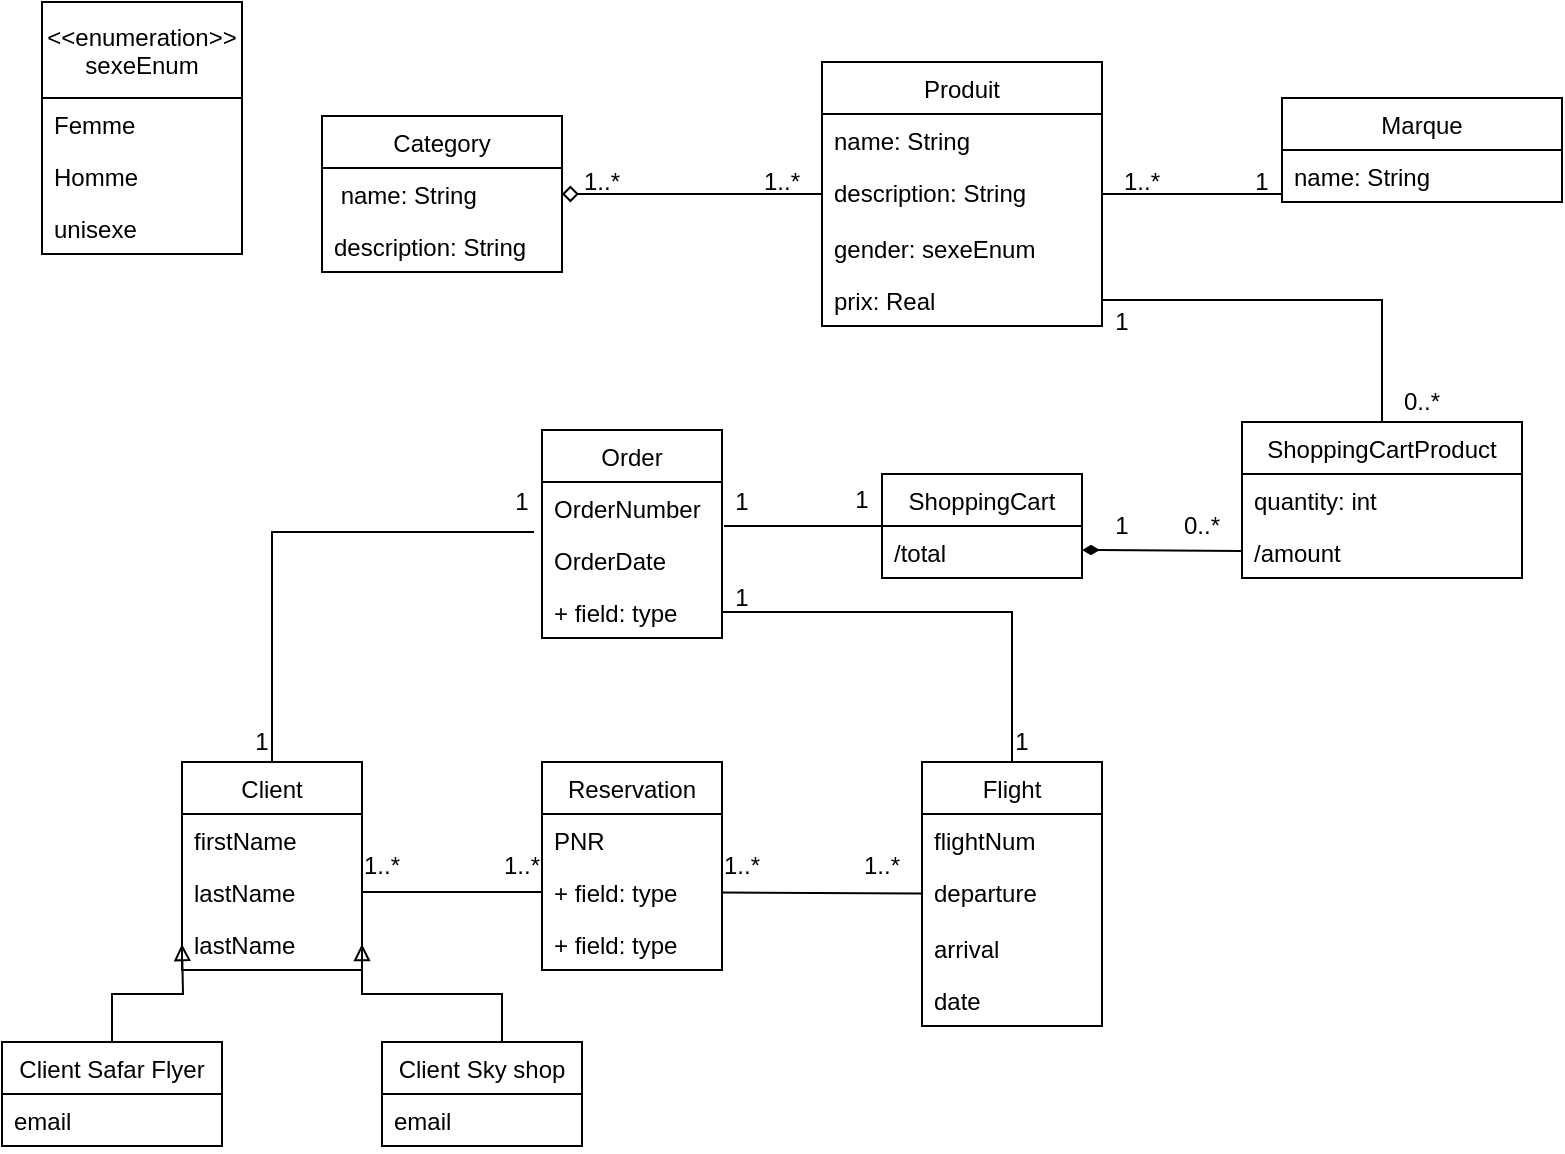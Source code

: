 <mxfile version="12.5.5" type="github"><diagram id="v4nf3H-lUs3nkML21NBr" name="Page-1"><mxGraphModel dx="868" dy="479" grid="1" gridSize="10" guides="1" tooltips="1" connect="1" arrows="1" fold="1" page="1" pageScale="1" pageWidth="827" pageHeight="1169" math="0" shadow="0"><root><mxCell id="0"/><mxCell id="1" parent="0"/><mxCell id="LknzSA6HxuUNx2p3BTU_-1" value="Category" style="swimlane;fontStyle=0;childLayout=stackLayout;horizontal=1;startSize=26;fillColor=none;horizontalStack=0;resizeParent=1;resizeParentMax=0;resizeLast=0;collapsible=1;marginBottom=0;" vertex="1" parent="1"><mxGeometry x="180" y="97" width="120" height="78" as="geometry"/></mxCell><mxCell id="LknzSA6HxuUNx2p3BTU_-2" value=" name: String" style="text;strokeColor=none;fillColor=none;align=left;verticalAlign=top;spacingLeft=4;spacingRight=4;overflow=hidden;rotatable=0;points=[[0,0.5],[1,0.5]];portConstraint=eastwest;" vertex="1" parent="LknzSA6HxuUNx2p3BTU_-1"><mxGeometry y="26" width="120" height="26" as="geometry"/></mxCell><mxCell id="LknzSA6HxuUNx2p3BTU_-3" value="description: String" style="text;strokeColor=none;fillColor=none;align=left;verticalAlign=top;spacingLeft=4;spacingRight=4;overflow=hidden;rotatable=0;points=[[0,0.5],[1,0.5]];portConstraint=eastwest;" vertex="1" parent="LknzSA6HxuUNx2p3BTU_-1"><mxGeometry y="52" width="120" height="26" as="geometry"/></mxCell><mxCell id="LknzSA6HxuUNx2p3BTU_-4" value="Produit" style="swimlane;fontStyle=0;childLayout=stackLayout;horizontal=1;startSize=26;fillColor=none;horizontalStack=0;resizeParent=1;resizeParentMax=0;resizeLast=0;collapsible=1;marginBottom=0;" vertex="1" parent="1"><mxGeometry x="430" y="70" width="140" height="132" as="geometry"/></mxCell><mxCell id="LknzSA6HxuUNx2p3BTU_-5" value="name: String" style="text;strokeColor=none;fillColor=none;align=left;verticalAlign=top;spacingLeft=4;spacingRight=4;overflow=hidden;rotatable=0;points=[[0,0.5],[1,0.5]];portConstraint=eastwest;" vertex="1" parent="LknzSA6HxuUNx2p3BTU_-4"><mxGeometry y="26" width="140" height="26" as="geometry"/></mxCell><mxCell id="LknzSA6HxuUNx2p3BTU_-6" value="description: String&#xA;" style="text;strokeColor=none;fillColor=none;align=left;verticalAlign=top;spacingLeft=4;spacingRight=4;overflow=hidden;rotatable=0;points=[[0,0.5],[1,0.5]];portConstraint=eastwest;" vertex="1" parent="LknzSA6HxuUNx2p3BTU_-4"><mxGeometry y="52" width="140" height="28" as="geometry"/></mxCell><mxCell id="LknzSA6HxuUNx2p3BTU_-7" value="gender: sexeEnum&#xA;" style="text;strokeColor=none;fillColor=none;align=left;verticalAlign=top;spacingLeft=4;spacingRight=4;overflow=hidden;rotatable=0;points=[[0,0.5],[1,0.5]];portConstraint=eastwest;" vertex="1" parent="LknzSA6HxuUNx2p3BTU_-4"><mxGeometry y="80" width="140" height="26" as="geometry"/></mxCell><mxCell id="LknzSA6HxuUNx2p3BTU_-8" value="prix: Real&#xA;" style="text;strokeColor=none;fillColor=none;align=left;verticalAlign=top;spacingLeft=4;spacingRight=4;overflow=hidden;rotatable=0;points=[[0,0.5],[1,0.5]];portConstraint=eastwest;" vertex="1" parent="LknzSA6HxuUNx2p3BTU_-4"><mxGeometry y="106" width="140" height="26" as="geometry"/></mxCell><mxCell id="LknzSA6HxuUNx2p3BTU_-9" value="&lt;&lt;enumeration&gt;&gt;&#xA;sexeEnum" style="swimlane;fontStyle=0;childLayout=stackLayout;horizontal=1;startSize=48;fillColor=none;horizontalStack=0;resizeParent=1;resizeParentMax=0;resizeLast=0;collapsible=1;marginBottom=0;" vertex="1" parent="1"><mxGeometry x="40" y="40" width="100" height="126" as="geometry"><mxRectangle x="60" y="322" width="90" height="26" as="alternateBounds"/></mxGeometry></mxCell><mxCell id="LknzSA6HxuUNx2p3BTU_-10" value="Femme" style="text;strokeColor=none;fillColor=none;align=left;verticalAlign=top;spacingLeft=4;spacingRight=4;overflow=hidden;rotatable=0;points=[[0,0.5],[1,0.5]];portConstraint=eastwest;" vertex="1" parent="LknzSA6HxuUNx2p3BTU_-9"><mxGeometry y="48" width="100" height="26" as="geometry"/></mxCell><mxCell id="LknzSA6HxuUNx2p3BTU_-11" value="Homme" style="text;strokeColor=none;fillColor=none;align=left;verticalAlign=top;spacingLeft=4;spacingRight=4;overflow=hidden;rotatable=0;points=[[0,0.5],[1,0.5]];portConstraint=eastwest;" vertex="1" parent="LknzSA6HxuUNx2p3BTU_-9"><mxGeometry y="74" width="100" height="26" as="geometry"/></mxCell><mxCell id="LknzSA6HxuUNx2p3BTU_-12" value="unisexe" style="text;strokeColor=none;fillColor=none;align=left;verticalAlign=top;spacingLeft=4;spacingRight=4;overflow=hidden;rotatable=0;points=[[0,0.5],[1,0.5]];portConstraint=eastwest;" vertex="1" parent="LknzSA6HxuUNx2p3BTU_-9"><mxGeometry y="100" width="100" height="26" as="geometry"/></mxCell><mxCell id="LknzSA6HxuUNx2p3BTU_-13" value="Marque" style="swimlane;fontStyle=0;childLayout=stackLayout;horizontal=1;startSize=26;fillColor=none;horizontalStack=0;resizeParent=1;resizeParentMax=0;resizeLast=0;collapsible=1;marginBottom=0;" vertex="1" parent="1"><mxGeometry x="660" y="88" width="140" height="52" as="geometry"/></mxCell><mxCell id="LknzSA6HxuUNx2p3BTU_-14" value="name: String" style="text;strokeColor=none;fillColor=none;align=left;verticalAlign=top;spacingLeft=4;spacingRight=4;overflow=hidden;rotatable=0;points=[[0,0.5],[1,0.5]];portConstraint=eastwest;" vertex="1" parent="LknzSA6HxuUNx2p3BTU_-13"><mxGeometry y="26" width="140" height="26" as="geometry"/></mxCell><mxCell id="LknzSA6HxuUNx2p3BTU_-15" style="edgeStyle=orthogonalEdgeStyle;rounded=0;orthogonalLoop=1;jettySize=auto;html=1;endArrow=none;endFill=0;" edge="1" parent="1" source="LknzSA6HxuUNx2p3BTU_-6"><mxGeometry relative="1" as="geometry"><mxPoint x="660" y="136" as="targetPoint"/></mxGeometry></mxCell><mxCell id="LknzSA6HxuUNx2p3BTU_-16" value="1" style="text;html=1;strokeColor=none;fillColor=none;align=center;verticalAlign=middle;whiteSpace=wrap;rounded=0;" vertex="1" parent="1"><mxGeometry x="640" y="120" width="20" height="20" as="geometry"/></mxCell><mxCell id="LknzSA6HxuUNx2p3BTU_-17" value="1..*" style="text;html=1;strokeColor=none;fillColor=none;align=center;verticalAlign=middle;whiteSpace=wrap;rounded=0;" vertex="1" parent="1"><mxGeometry x="570" y="120" width="40" height="20" as="geometry"/></mxCell><mxCell id="LknzSA6HxuUNx2p3BTU_-18" style="rounded=0;orthogonalLoop=1;jettySize=auto;html=1;endArrow=diamond;endFill=0;" edge="1" parent="1" source="LknzSA6HxuUNx2p3BTU_-6" target="LknzSA6HxuUNx2p3BTU_-2"><mxGeometry relative="1" as="geometry"/></mxCell><mxCell id="LknzSA6HxuUNx2p3BTU_-19" value="1..*" style="text;html=1;strokeColor=none;fillColor=none;align=center;verticalAlign=middle;whiteSpace=wrap;rounded=0;" vertex="1" parent="1"><mxGeometry x="390" y="120" width="40" height="20" as="geometry"/></mxCell><mxCell id="LknzSA6HxuUNx2p3BTU_-20" value="&lt;div&gt;1..*&lt;/div&gt;" style="text;html=1;strokeColor=none;fillColor=none;align=center;verticalAlign=middle;whiteSpace=wrap;rounded=0;" vertex="1" parent="1"><mxGeometry x="300" y="120" width="40" height="20" as="geometry"/></mxCell><mxCell id="LknzSA6HxuUNx2p3BTU_-21" style="edgeStyle=orthogonalEdgeStyle;rounded=0;orthogonalLoop=1;jettySize=auto;html=1;entryX=1.011;entryY=0.846;entryDx=0;entryDy=0;entryPerimeter=0;endArrow=none;endFill=0;" edge="1" parent="1" source="LknzSA6HxuUNx2p3BTU_-22" target="LknzSA6HxuUNx2p3BTU_-36"><mxGeometry relative="1" as="geometry"/></mxCell><mxCell id="LknzSA6HxuUNx2p3BTU_-22" value="ShoppingCart" style="swimlane;fontStyle=0;childLayout=stackLayout;horizontal=1;startSize=26;fillColor=none;horizontalStack=0;resizeParent=1;resizeParentMax=0;resizeLast=0;collapsible=1;marginBottom=0;" vertex="1" parent="1"><mxGeometry x="460" y="276" width="100" height="52" as="geometry"/></mxCell><mxCell id="LknzSA6HxuUNx2p3BTU_-23" value="/total" style="text;strokeColor=none;fillColor=none;align=left;verticalAlign=top;spacingLeft=4;spacingRight=4;overflow=hidden;rotatable=0;points=[[0,0.5],[1,0.5]];portConstraint=eastwest;" vertex="1" parent="LknzSA6HxuUNx2p3BTU_-22"><mxGeometry y="26" width="100" height="26" as="geometry"/></mxCell><mxCell id="LknzSA6HxuUNx2p3BTU_-24" value="ShoppingCartProduct" style="swimlane;fontStyle=0;childLayout=stackLayout;horizontal=1;startSize=26;fillColor=none;horizontalStack=0;resizeParent=1;resizeParentMax=0;resizeLast=0;collapsible=1;marginBottom=0;" vertex="1" parent="1"><mxGeometry x="640" y="250" width="140" height="78" as="geometry"/></mxCell><mxCell id="LknzSA6HxuUNx2p3BTU_-25" value="quantity: int" style="text;strokeColor=none;fillColor=none;align=left;verticalAlign=top;spacingLeft=4;spacingRight=4;overflow=hidden;rotatable=0;points=[[0,0.5],[1,0.5]];portConstraint=eastwest;" vertex="1" parent="LknzSA6HxuUNx2p3BTU_-24"><mxGeometry y="26" width="140" height="26" as="geometry"/></mxCell><mxCell id="LknzSA6HxuUNx2p3BTU_-26" value="/amount" style="text;strokeColor=none;fillColor=none;align=left;verticalAlign=top;spacingLeft=4;spacingRight=4;overflow=hidden;rotatable=0;points=[[0,0.5],[1,0.5]];portConstraint=eastwest;" vertex="1" parent="LknzSA6HxuUNx2p3BTU_-24"><mxGeometry y="52" width="140" height="26" as="geometry"/></mxCell><mxCell id="LknzSA6HxuUNx2p3BTU_-27" style="edgeStyle=orthogonalEdgeStyle;rounded=0;orthogonalLoop=1;jettySize=auto;html=1;entryX=0.5;entryY=0;entryDx=0;entryDy=0;endArrow=none;endFill=0;" edge="1" parent="1" source="LknzSA6HxuUNx2p3BTU_-8" target="LknzSA6HxuUNx2p3BTU_-24"><mxGeometry relative="1" as="geometry"/></mxCell><mxCell id="LknzSA6HxuUNx2p3BTU_-28" value="1" style="text;html=1;strokeColor=none;fillColor=none;align=center;verticalAlign=middle;whiteSpace=wrap;rounded=0;" vertex="1" parent="1"><mxGeometry x="570" y="190" width="20" height="20" as="geometry"/></mxCell><mxCell id="LknzSA6HxuUNx2p3BTU_-29" value="0..*" style="text;html=1;strokeColor=none;fillColor=none;align=center;verticalAlign=middle;whiteSpace=wrap;rounded=0;" vertex="1" parent="1"><mxGeometry x="710" y="230" width="40" height="20" as="geometry"/></mxCell><mxCell id="LknzSA6HxuUNx2p3BTU_-30" style="edgeStyle=none;rounded=0;orthogonalLoop=1;jettySize=auto;html=1;exitX=0.75;exitY=0;exitDx=0;exitDy=0;endArrow=none;endFill=0;" edge="1" parent="1" source="LknzSA6HxuUNx2p3BTU_-22" target="LknzSA6HxuUNx2p3BTU_-22"><mxGeometry relative="1" as="geometry"/></mxCell><mxCell id="LknzSA6HxuUNx2p3BTU_-31" style="edgeStyle=none;rounded=0;orthogonalLoop=1;jettySize=auto;html=1;exitX=0.5;exitY=0;exitDx=0;exitDy=0;endArrow=none;endFill=0;" edge="1" parent="1" source="LknzSA6HxuUNx2p3BTU_-22" target="LknzSA6HxuUNx2p3BTU_-22"><mxGeometry relative="1" as="geometry"/></mxCell><mxCell id="LknzSA6HxuUNx2p3BTU_-32" style="edgeStyle=none;rounded=0;orthogonalLoop=1;jettySize=auto;html=1;endArrow=diamondThin;endFill=1;" edge="1" parent="1" source="LknzSA6HxuUNx2p3BTU_-26"><mxGeometry relative="1" as="geometry"><mxPoint x="560" y="314" as="targetPoint"/></mxGeometry></mxCell><mxCell id="LknzSA6HxuUNx2p3BTU_-33" value="1" style="text;html=1;strokeColor=none;fillColor=none;align=center;verticalAlign=middle;whiteSpace=wrap;rounded=0;" vertex="1" parent="1"><mxGeometry x="570" y="292" width="20" height="20" as="geometry"/></mxCell><mxCell id="LknzSA6HxuUNx2p3BTU_-34" value="0..*" style="text;html=1;strokeColor=none;fillColor=none;align=center;verticalAlign=middle;whiteSpace=wrap;rounded=0;" vertex="1" parent="1"><mxGeometry x="600" y="292" width="40" height="20" as="geometry"/></mxCell><mxCell id="LknzSA6HxuUNx2p3BTU_-35" value="Order" style="swimlane;fontStyle=0;childLayout=stackLayout;horizontal=1;startSize=26;fillColor=none;horizontalStack=0;resizeParent=1;resizeParentMax=0;resizeLast=0;collapsible=1;marginBottom=0;" vertex="1" parent="1"><mxGeometry x="290" y="254" width="90" height="104" as="geometry"/></mxCell><mxCell id="LknzSA6HxuUNx2p3BTU_-36" value="OrderNumber" style="text;strokeColor=none;fillColor=none;align=left;verticalAlign=top;spacingLeft=4;spacingRight=4;overflow=hidden;rotatable=0;points=[[0,0.5],[1,0.5]];portConstraint=eastwest;" vertex="1" parent="LknzSA6HxuUNx2p3BTU_-35"><mxGeometry y="26" width="90" height="26" as="geometry"/></mxCell><mxCell id="LknzSA6HxuUNx2p3BTU_-37" value="OrderDate" style="text;strokeColor=none;fillColor=none;align=left;verticalAlign=top;spacingLeft=4;spacingRight=4;overflow=hidden;rotatable=0;points=[[0,0.5],[1,0.5]];portConstraint=eastwest;" vertex="1" parent="LknzSA6HxuUNx2p3BTU_-35"><mxGeometry y="52" width="90" height="26" as="geometry"/></mxCell><mxCell id="LknzSA6HxuUNx2p3BTU_-38" value="+ field: type" style="text;strokeColor=none;fillColor=none;align=left;verticalAlign=top;spacingLeft=4;spacingRight=4;overflow=hidden;rotatable=0;points=[[0,0.5],[1,0.5]];portConstraint=eastwest;" vertex="1" parent="LknzSA6HxuUNx2p3BTU_-35"><mxGeometry y="78" width="90" height="26" as="geometry"/></mxCell><mxCell id="LknzSA6HxuUNx2p3BTU_-39" style="edgeStyle=orthogonalEdgeStyle;rounded=0;orthogonalLoop=1;jettySize=auto;html=1;entryX=-0.044;entryY=-0.038;entryDx=0;entryDy=0;entryPerimeter=0;endArrow=none;endFill=0;" edge="1" parent="1" source="LknzSA6HxuUNx2p3BTU_-40" target="LknzSA6HxuUNx2p3BTU_-37"><mxGeometry relative="1" as="geometry"><Array as="points"><mxPoint x="155" y="305"/></Array></mxGeometry></mxCell><mxCell id="LknzSA6HxuUNx2p3BTU_-40" value="Client" style="swimlane;fontStyle=0;childLayout=stackLayout;horizontal=1;startSize=26;fillColor=none;horizontalStack=0;resizeParent=1;resizeParentMax=0;resizeLast=0;collapsible=1;marginBottom=0;" vertex="1" parent="1"><mxGeometry x="110" y="420" width="90" height="104" as="geometry"/></mxCell><mxCell id="LknzSA6HxuUNx2p3BTU_-41" value="firstName" style="text;strokeColor=none;fillColor=none;align=left;verticalAlign=top;spacingLeft=4;spacingRight=4;overflow=hidden;rotatable=0;points=[[0,0.5],[1,0.5]];portConstraint=eastwest;" vertex="1" parent="LknzSA6HxuUNx2p3BTU_-40"><mxGeometry y="26" width="90" height="26" as="geometry"/></mxCell><mxCell id="LknzSA6HxuUNx2p3BTU_-42" value="lastName" style="text;strokeColor=none;fillColor=none;align=left;verticalAlign=top;spacingLeft=4;spacingRight=4;overflow=hidden;rotatable=0;points=[[0,0.5],[1,0.5]];portConstraint=eastwest;" vertex="1" parent="LknzSA6HxuUNx2p3BTU_-40"><mxGeometry y="52" width="90" height="26" as="geometry"/></mxCell><mxCell id="LknzSA6HxuUNx2p3BTU_-80" value="lastName" style="text;strokeColor=none;fillColor=none;align=left;verticalAlign=top;spacingLeft=4;spacingRight=4;overflow=hidden;rotatable=0;points=[[0,0.5],[1,0.5]];portConstraint=eastwest;" vertex="1" parent="LknzSA6HxuUNx2p3BTU_-40"><mxGeometry y="78" width="90" height="26" as="geometry"/></mxCell><mxCell id="LknzSA6HxuUNx2p3BTU_-44" style="edgeStyle=orthogonalEdgeStyle;rounded=0;orthogonalLoop=1;jettySize=auto;html=1;endArrow=none;endFill=0;" edge="1" parent="1" source="LknzSA6HxuUNx2p3BTU_-45" target="LknzSA6HxuUNx2p3BTU_-38"><mxGeometry relative="1" as="geometry"/></mxCell><mxCell id="LknzSA6HxuUNx2p3BTU_-45" value="Flight" style="swimlane;fontStyle=0;childLayout=stackLayout;horizontal=1;startSize=26;fillColor=none;horizontalStack=0;resizeParent=1;resizeParentMax=0;resizeLast=0;collapsible=1;marginBottom=0;" vertex="1" parent="1"><mxGeometry x="480" y="420" width="90" height="132" as="geometry"/></mxCell><mxCell id="LknzSA6HxuUNx2p3BTU_-46" value="flightNum" style="text;strokeColor=none;fillColor=none;align=left;verticalAlign=top;spacingLeft=4;spacingRight=4;overflow=hidden;rotatable=0;points=[[0,0.5],[1,0.5]];portConstraint=eastwest;" vertex="1" parent="LknzSA6HxuUNx2p3BTU_-45"><mxGeometry y="26" width="90" height="26" as="geometry"/></mxCell><mxCell id="LknzSA6HxuUNx2p3BTU_-47" value="departure" style="text;strokeColor=none;fillColor=none;align=left;verticalAlign=top;spacingLeft=4;spacingRight=4;overflow=hidden;rotatable=0;points=[[0,0.5],[1,0.5]];portConstraint=eastwest;" vertex="1" parent="LknzSA6HxuUNx2p3BTU_-45"><mxGeometry y="52" width="90" height="28" as="geometry"/></mxCell><mxCell id="LknzSA6HxuUNx2p3BTU_-48" value="arrival" style="text;strokeColor=none;fillColor=none;align=left;verticalAlign=top;spacingLeft=4;spacingRight=4;overflow=hidden;rotatable=0;points=[[0,0.5],[1,0.5]];portConstraint=eastwest;" vertex="1" parent="LknzSA6HxuUNx2p3BTU_-45"><mxGeometry y="80" width="90" height="26" as="geometry"/></mxCell><mxCell id="LknzSA6HxuUNx2p3BTU_-49" value="date" style="text;strokeColor=none;fillColor=none;align=left;verticalAlign=top;spacingLeft=4;spacingRight=4;overflow=hidden;rotatable=0;points=[[0,0.5],[1,0.5]];portConstraint=eastwest;" vertex="1" parent="LknzSA6HxuUNx2p3BTU_-45"><mxGeometry y="106" width="90" height="26" as="geometry"/></mxCell><mxCell id="LknzSA6HxuUNx2p3BTU_-50" value="Reservation" style="swimlane;fontStyle=0;childLayout=stackLayout;horizontal=1;startSize=26;fillColor=none;horizontalStack=0;resizeParent=1;resizeParentMax=0;resizeLast=0;collapsible=1;marginBottom=0;" vertex="1" parent="1"><mxGeometry x="290" y="420" width="90" height="104" as="geometry"/></mxCell><mxCell id="LknzSA6HxuUNx2p3BTU_-51" value="PNR" style="text;strokeColor=none;fillColor=none;align=left;verticalAlign=top;spacingLeft=4;spacingRight=4;overflow=hidden;rotatable=0;points=[[0,0.5],[1,0.5]];portConstraint=eastwest;" vertex="1" parent="LknzSA6HxuUNx2p3BTU_-50"><mxGeometry y="26" width="90" height="26" as="geometry"/></mxCell><mxCell id="LknzSA6HxuUNx2p3BTU_-52" value="+ field: type" style="text;strokeColor=none;fillColor=none;align=left;verticalAlign=top;spacingLeft=4;spacingRight=4;overflow=hidden;rotatable=0;points=[[0,0.5],[1,0.5]];portConstraint=eastwest;" vertex="1" parent="LknzSA6HxuUNx2p3BTU_-50"><mxGeometry y="52" width="90" height="26" as="geometry"/></mxCell><mxCell id="LknzSA6HxuUNx2p3BTU_-53" value="+ field: type" style="text;strokeColor=none;fillColor=none;align=left;verticalAlign=top;spacingLeft=4;spacingRight=4;overflow=hidden;rotatable=0;points=[[0,0.5],[1,0.5]];portConstraint=eastwest;" vertex="1" parent="LknzSA6HxuUNx2p3BTU_-50"><mxGeometry y="78" width="90" height="26" as="geometry"/></mxCell><mxCell id="LknzSA6HxuUNx2p3BTU_-54" style="edgeStyle=orthogonalEdgeStyle;rounded=0;orthogonalLoop=1;jettySize=auto;html=1;entryX=0;entryY=0.5;entryDx=0;entryDy=0;endArrow=none;endFill=0;" edge="1" parent="1" source="LknzSA6HxuUNx2p3BTU_-42" target="LknzSA6HxuUNx2p3BTU_-52"><mxGeometry relative="1" as="geometry"/></mxCell><mxCell id="LknzSA6HxuUNx2p3BTU_-55" value="1" style="text;html=1;strokeColor=none;fillColor=none;align=center;verticalAlign=middle;whiteSpace=wrap;rounded=0;" vertex="1" parent="1"><mxGeometry x="270" y="280" width="20" height="20" as="geometry"/></mxCell><mxCell id="LknzSA6HxuUNx2p3BTU_-56" value="1" style="text;html=1;strokeColor=none;fillColor=none;align=center;verticalAlign=middle;whiteSpace=wrap;rounded=0;" vertex="1" parent="1"><mxGeometry x="140" y="400" width="20" height="20" as="geometry"/></mxCell><mxCell id="LknzSA6HxuUNx2p3BTU_-57" value="1..*" style="text;html=1;strokeColor=none;fillColor=none;align=center;verticalAlign=middle;whiteSpace=wrap;rounded=0;" vertex="1" parent="1"><mxGeometry x="260" y="462" width="40" height="20" as="geometry"/></mxCell><mxCell id="LknzSA6HxuUNx2p3BTU_-58" value="1..*" style="text;html=1;strokeColor=none;fillColor=none;align=center;verticalAlign=middle;whiteSpace=wrap;rounded=0;" vertex="1" parent="1"><mxGeometry x="190" y="462" width="40" height="20" as="geometry"/></mxCell><mxCell id="LknzSA6HxuUNx2p3BTU_-59" style="rounded=0;orthogonalLoop=1;jettySize=auto;html=1;endArrow=none;endFill=0;" edge="1" parent="1" source="LknzSA6HxuUNx2p3BTU_-52" target="LknzSA6HxuUNx2p3BTU_-47"><mxGeometry relative="1" as="geometry"/></mxCell><mxCell id="LknzSA6HxuUNx2p3BTU_-60" value="1..*" style="text;html=1;strokeColor=none;fillColor=none;align=center;verticalAlign=middle;whiteSpace=wrap;rounded=0;" vertex="1" parent="1"><mxGeometry x="440" y="462" width="40" height="20" as="geometry"/></mxCell><mxCell id="LknzSA6HxuUNx2p3BTU_-61" value="1..*" style="text;html=1;strokeColor=none;fillColor=none;align=center;verticalAlign=middle;whiteSpace=wrap;rounded=0;" vertex="1" parent="1"><mxGeometry x="370" y="462" width="40" height="20" as="geometry"/></mxCell><mxCell id="LknzSA6HxuUNx2p3BTU_-62" value="1" style="text;html=1;strokeColor=none;fillColor=none;align=center;verticalAlign=middle;whiteSpace=wrap;rounded=0;" vertex="1" parent="1"><mxGeometry x="520" y="400" width="20" height="20" as="geometry"/></mxCell><mxCell id="LknzSA6HxuUNx2p3BTU_-63" value="1" style="text;html=1;strokeColor=none;fillColor=none;align=center;verticalAlign=middle;whiteSpace=wrap;rounded=0;" vertex="1" parent="1"><mxGeometry x="380" y="328" width="20" height="20" as="geometry"/></mxCell><mxCell id="LknzSA6HxuUNx2p3BTU_-64" value="1" style="text;html=1;strokeColor=none;fillColor=none;align=center;verticalAlign=middle;whiteSpace=wrap;rounded=0;" vertex="1" parent="1"><mxGeometry x="380" y="280" width="20" height="20" as="geometry"/></mxCell><mxCell id="LknzSA6HxuUNx2p3BTU_-65" value="1" style="text;html=1;strokeColor=none;fillColor=none;align=center;verticalAlign=middle;whiteSpace=wrap;rounded=0;" vertex="1" parent="1"><mxGeometry x="440" y="279" width="20" height="20" as="geometry"/></mxCell><mxCell id="LknzSA6HxuUNx2p3BTU_-74" style="edgeStyle=orthogonalEdgeStyle;rounded=0;orthogonalLoop=1;jettySize=auto;html=1;endArrow=block;endFill=0;" edge="1" parent="1" source="LknzSA6HxuUNx2p3BTU_-66"><mxGeometry relative="1" as="geometry"><mxPoint x="110" y="511" as="targetPoint"/></mxGeometry></mxCell><mxCell id="LknzSA6HxuUNx2p3BTU_-66" value="Client Safar Flyer" style="swimlane;fontStyle=0;childLayout=stackLayout;horizontal=1;startSize=26;fillColor=none;horizontalStack=0;resizeParent=1;resizeParentMax=0;resizeLast=0;collapsible=1;marginBottom=0;" vertex="1" parent="1"><mxGeometry x="20" y="560" width="110" height="52" as="geometry"/></mxCell><mxCell id="LknzSA6HxuUNx2p3BTU_-69" value="email" style="text;strokeColor=none;fillColor=none;align=left;verticalAlign=top;spacingLeft=4;spacingRight=4;overflow=hidden;rotatable=0;points=[[0,0.5],[1,0.5]];portConstraint=eastwest;" vertex="1" parent="LknzSA6HxuUNx2p3BTU_-66"><mxGeometry y="26" width="110" height="26" as="geometry"/></mxCell><mxCell id="LknzSA6HxuUNx2p3BTU_-75" style="edgeStyle=orthogonalEdgeStyle;rounded=0;orthogonalLoop=1;jettySize=auto;html=1;endArrow=block;endFill=0;" edge="1" parent="1" source="LknzSA6HxuUNx2p3BTU_-70"><mxGeometry relative="1" as="geometry"><mxPoint x="200" y="511" as="targetPoint"/><Array as="points"><mxPoint x="270" y="536"/><mxPoint x="200" y="536"/></Array></mxGeometry></mxCell><mxCell id="LknzSA6HxuUNx2p3BTU_-70" value="Client Sky shop" style="swimlane;fontStyle=0;childLayout=stackLayout;horizontal=1;startSize=26;fillColor=none;horizontalStack=0;resizeParent=1;resizeParentMax=0;resizeLast=0;collapsible=1;marginBottom=0;" vertex="1" parent="1"><mxGeometry x="210" y="560" width="100" height="52" as="geometry"/></mxCell><mxCell id="LknzSA6HxuUNx2p3BTU_-73" value="email" style="text;strokeColor=none;fillColor=none;align=left;verticalAlign=top;spacingLeft=4;spacingRight=4;overflow=hidden;rotatable=0;points=[[0,0.5],[1,0.5]];portConstraint=eastwest;" vertex="1" parent="LknzSA6HxuUNx2p3BTU_-70"><mxGeometry y="26" width="100" height="26" as="geometry"/></mxCell></root></mxGraphModel></diagram></mxfile>